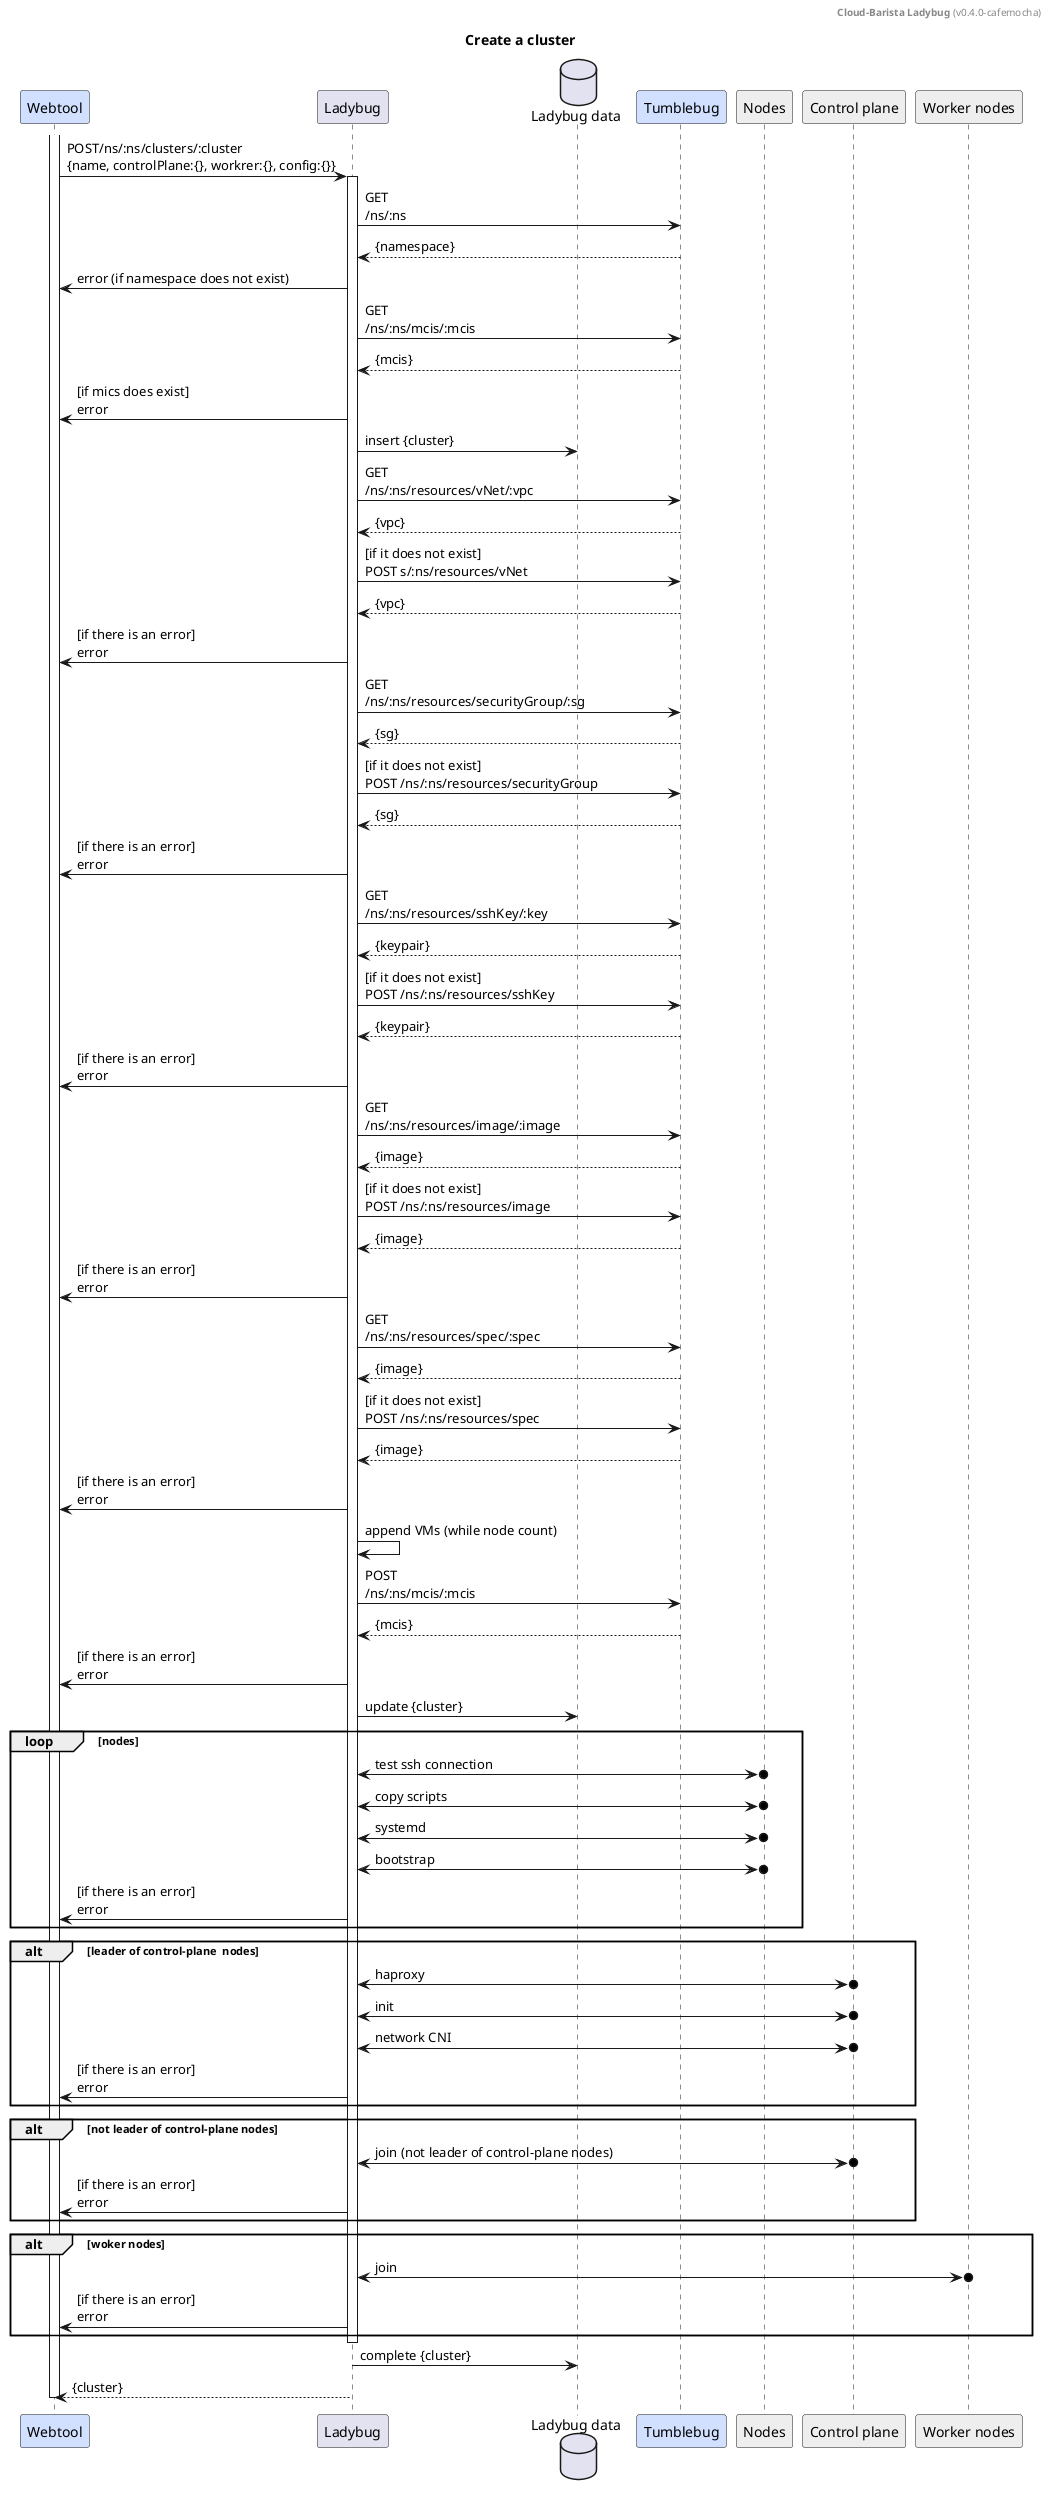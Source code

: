 @@startuml

header **Cloud-Barista Ladybug** (v0.4.0-cafemocha)
title Create a cluster


participant	"Webtool"		as webtool		#d1e0ff

participant	"Ladybug"		as provider
database	"Ladybug data"	as db

participant	"Tumblebug"		as tumblebug	#d1e0ff
participant	"Nodes"			as nodes		#eeeeee
participant	"Control plane"	as mNodes		#eeeeee
participant	"Worker nodes"	as wNodes		#eeeeee

skinparam sequence {
	GroupColor DeepSkyBlue
}


activate webtool
	webtool		->	provider		: POST/ns/:ns/clusters/:cluster\n{name, controlPlane:{}, workrer:{}, config:{}}


		activate provider

			'-- 1.infra
			'-- 1.1. namespace
			provider	->	tumblebug	: GET\n/ns/:ns
			tumblebug	-->	provider	: {namespace}
			provider	->	webtool		: error (if namespace does not exist)

			'-- 1.2. MCIS
			provider	->	tumblebug	: GET\n/ns/:ns/mcis/:mcis
			tumblebug	-->	provider	: {mcis}
			provider	->	webtool		: [if mics does exist]\nerror 

			'-- 
			provider	->	db			: insert {cluster}

			'-- 1.3. vpc
			provider	->	tumblebug	: GET\n/ns/:ns/resources/vNet/:vpc
			tumblebug	-->	provider	: {vpc}
			provider	->	tumblebug	: [if it does not exist]\nPOST s/:ns/resources/vNet
			tumblebug	-->	provider	: {vpc}
			provider	->	webtool		: [if there is an error]\nerror

			'-- 1.4. sg(fw)
			provider	->	tumblebug	: GET\n/ns/:ns/resources/securityGroup/:sg
			tumblebug	-->	provider	: {sg}
			provider	->	tumblebug	: [if it does not exist]\nPOST /ns/:ns/resources/securityGroup
			tumblebug	-->	provider	: {sg}
			provider	->	webtool		: [if there is an error]\nerror

			'-- 1.5. ssh
			provider	->	tumblebug	: GET\n/ns/:ns/resources/sshKey/:key
			tumblebug	-->	provider	: {keypair}
			provider	->	tumblebug	: [if it does not exist]\nPOST /ns/:ns/resources/sshKey
			tumblebug	-->	provider	: {keypair}
			provider	->	webtool		: [if there is an error]\nerror
			
			'-- 1.6. image
			provider	->	tumblebug	: GET\n/ns/:ns/resources/image/:image
			tumblebug	-->	provider	: {image}
			provider	->	tumblebug 	: [if it does not exist]\nPOST /ns/:ns/resources/image
			tumblebug	-->	provider	: {image}
			provider	->	webtool		: [if there is an error]\nerror

			'-- 1.7. spec
			provider	->	tumblebug	: GET\n/ns/:ns/resources/spec/:spec
			tumblebug	-->	provider	: {image}
			provider	->	tumblebug 	: [if it does not exist]\nPOST /ns/:ns/resources/spec
			tumblebug	-->	provider	: {image}
			provider	->	webtool		: [if there is an error]\nerror

			'-- 1.8. mcis (vm)
			provider	->	provider	: append VMs (while node count)
			provider	->	tumblebug	: POST\n/ns/:ns/mcis/:mcis
			tumblebug	-->	provider	: {mcis}
			provider	->	webtool		: [if there is an error]\nerror

			'--
			provider	->	db						: update {cluster}

			' -- 2.1. boostrap
			loop nodes
				provider	<->o	nodes		: test ssh connection
				provider	<->o	nodes		: copy scripts
				provider	<->o	nodes		: systemd
				provider	<->o	nodes		: bootstrap
				provider	->		webtool		: [if there is an error]\nerror
			end

			' -- 2.2. 
			alt leader of control-plane  nodes
				provider	<->o	mNodes		: haproxy
				provider	<->o	mNodes		: init
				provider	<->o	mNodes		: network CNI
				provider	->	webtool			: [if there is an error]\nerror
			end

			' -- 2.3. 
			alt not leader of control-plane nodes
				provider	<->o	mNodes		: join (not leader of control-plane nodes)
				provider	->	webtool			: [if there is an error]\nerror
			end

			' -- 2.3. 
			alt woker nodes
				provider	<->o	wNodes		: join
				provider	->	webtool			: [if there is an error]\nerror
			end

		deactivate provider

		provider	->	db						: complete {cluster}
		provider	-->	webtool					: {cluster}

deactivate webtool

@@enduml